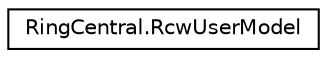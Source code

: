 digraph "Graphical Class Hierarchy"
{
 // LATEX_PDF_SIZE
  edge [fontname="Helvetica",fontsize="10",labelfontname="Helvetica",labelfontsize="10"];
  node [fontname="Helvetica",fontsize="10",shape=record];
  rankdir="LR";
  Node0 [label="RingCentral.RcwUserModel",height=0.2,width=0.4,color="black", fillcolor="white", style="filled",URL="$classRingCentral_1_1RcwUserModel.html",tooltip=" "];
}
